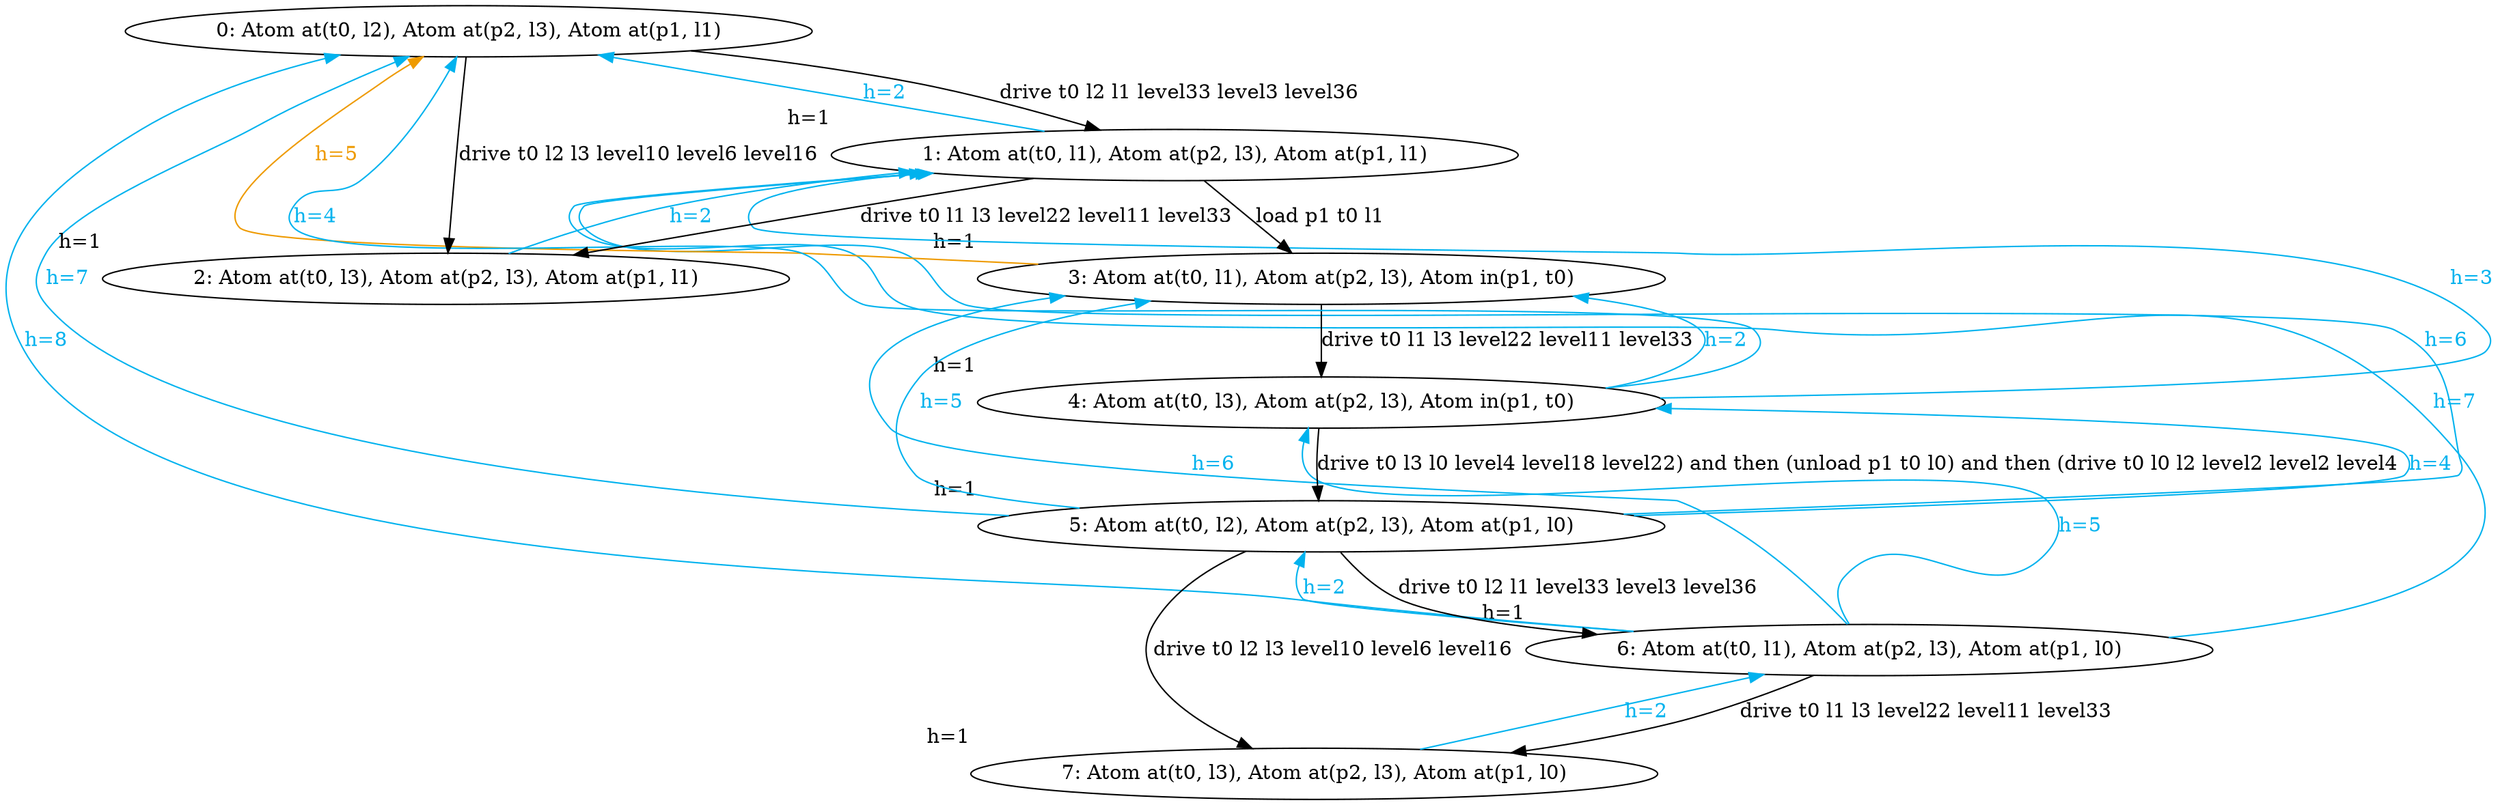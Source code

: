 digraph G {
  0 [label="7: Atom at(t0, l3), Atom at(p2, l3), Atom at(p1, l0)",xlabel="h=1"];
  1 [label="6: Atom at(t0, l1), Atom at(p2, l3), Atom at(p1, l0)",xlabel="h=1"];
  2 [label="5: Atom at(t0, l2), Atom at(p2, l3), Atom at(p1, l0)",xlabel="h=1"];
  3 [label="3: Atom at(t0, l1), Atom at(p2, l3), Atom in(p1, t0)",xlabel="h=1"];
  4 [label="2: Atom at(t0, l3), Atom at(p2, l3), Atom at(p1, l1)",xlabel="h=1"];
  5 [label="4: Atom at(t0, l3), Atom at(p2, l3), Atom in(p1, t0)",xlabel="h=1"];
  6 [label="1: Atom at(t0, l1), Atom at(p2, l3), Atom at(p1, l1)",xlabel="h=1"];
  7 [label="0: Atom at(t0, l2), Atom at(p2, l3), Atom at(p1, l1)"];
  6 -> 7 [label="h=2",color=deepskyblue2,fontcolor=deepskyblue2,constraint=false];
  4 -> 6 [label="h=2",color=deepskyblue2,fontcolor=deepskyblue2,constraint=false];
  5 -> 3 [label="h=2",color=deepskyblue2,fontcolor=deepskyblue2,constraint=false];
  5 -> 6 [label="h=3",color=deepskyblue2,fontcolor=deepskyblue2,constraint=false];
  5 -> 7 [label="h=4",color=deepskyblue2,fontcolor=deepskyblue2,constraint=false];
  2 -> 5 [label="h=4",color=deepskyblue2,fontcolor=deepskyblue2,constraint=false];
  2 -> 3 [label="h=5",color=deepskyblue2,fontcolor=deepskyblue2,constraint=false];
  2 -> 6 [label="h=6",color=deepskyblue2,fontcolor=deepskyblue2,constraint=false];
  3 -> 7 [label="h=5",color=orange2,fontcolor=orange2,constraint=false];
  2 -> 7 [label="h=7",color=deepskyblue2,fontcolor=deepskyblue2,constraint=false];
  1 -> 2 [label="h=2",color=deepskyblue2,fontcolor=deepskyblue2,constraint=false];
  1 -> 5 [label="h=5",color=deepskyblue2,fontcolor=deepskyblue2,constraint=false];
  1 -> 3 [label="h=6",color=deepskyblue2,fontcolor=deepskyblue2,constraint=false];
  1 -> 6 [label="h=7",color=deepskyblue2,fontcolor=deepskyblue2,constraint=false];
  1 -> 7 [label="h=8",color=deepskyblue2,fontcolor=deepskyblue2,constraint=false];
  0 -> 1 [label="h=2",color=deepskyblue2,fontcolor=deepskyblue2,constraint=false];
  7 -> 6 [label="drive t0 l2 l1 level33 level3 level36"];
  7 -> 4 [label="drive t0 l2 l3 level10 level6 level16"];
  6 -> 4 [label="drive t0 l1 l3 level22 level11 level33"];
  6 -> 3 [label="load p1 t0 l1"];
  3 -> 5 [label="drive t0 l1 l3 level22 level11 level33"];
  5 -> 2 [label="drive t0 l3 l0 level4 level18 level22) and then (unload p1 t0 l0) and then (drive t0 l0 l2 level2 level2 level4"];
  2 -> 1 [label="drive t0 l2 l1 level33 level3 level36"];
  2 -> 0 [label="drive t0 l2 l3 level10 level6 level16"];
  1 -> 0 [label="drive t0 l1 l3 level22 level11 level33"];
}
